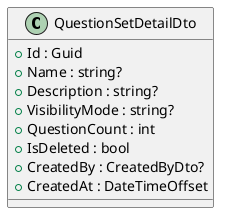 @startuml
class QuestionSetDetailDto {
    + Id : Guid
    + Name : string?
    + Description : string?
    + VisibilityMode : string?
    + QuestionCount : int
    + IsDeleted : bool
    + CreatedBy : CreatedByDto?
    + CreatedAt : DateTimeOffset
}
@enduml
